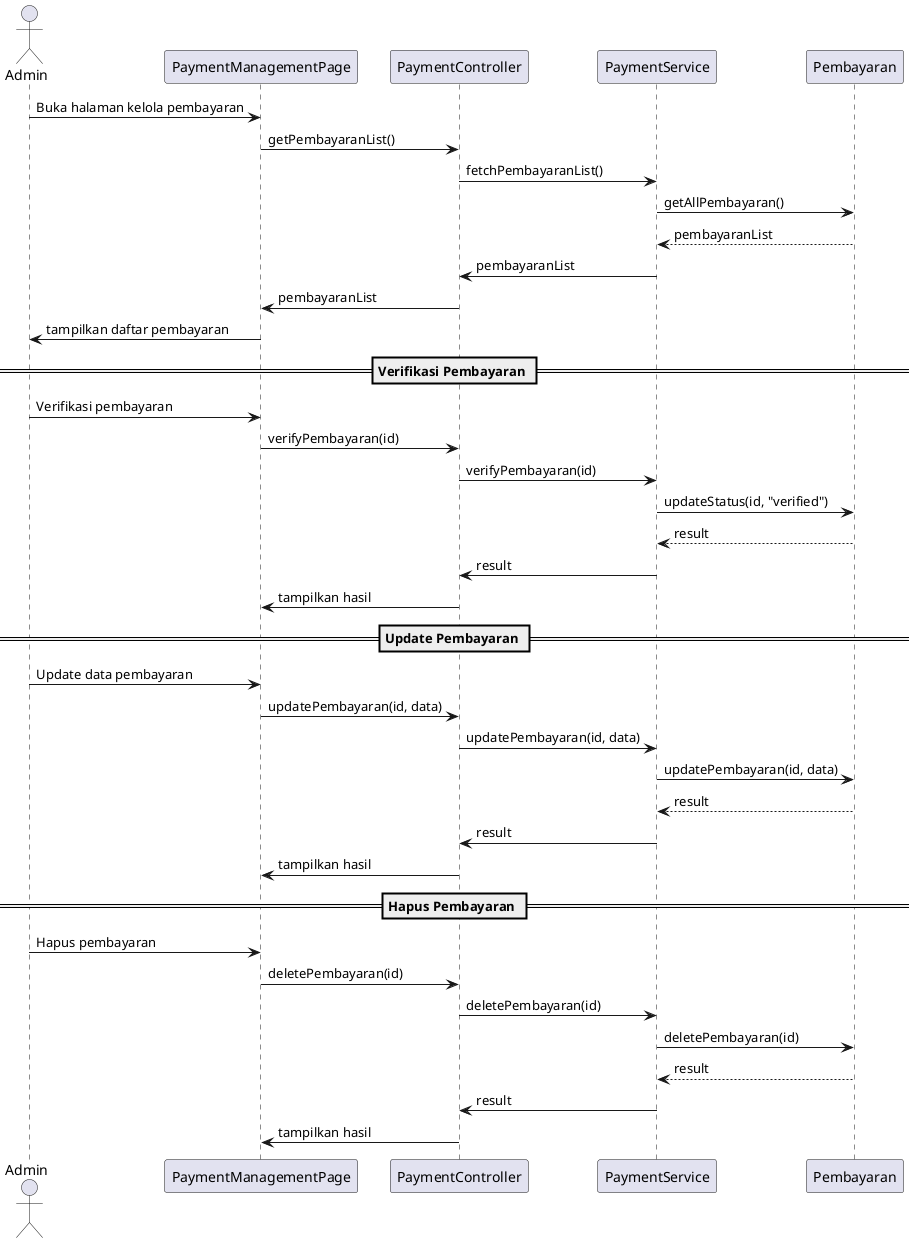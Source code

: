 @startuml
actor Admin
participant "PaymentManagementPage" as UI
participant "PaymentController" as Controller
participant "PaymentService" as Service
participant "Pembayaran" as PembayaranEntity

Admin -> UI : Buka halaman kelola pembayaran
UI -> Controller : getPembayaranList()
Controller -> Service : fetchPembayaranList()
Service -> PembayaranEntity : getAllPembayaran()
PembayaranEntity --> Service : pembayaranList
Service -> Controller : pembayaranList
Controller -> UI : pembayaranList
UI -> Admin : tampilkan daftar pembayaran

== Verifikasi Pembayaran ==
Admin -> UI : Verifikasi pembayaran
UI -> Controller : verifyPembayaran(id)
Controller -> Service : verifyPembayaran(id)
Service -> PembayaranEntity : updateStatus(id, "verified")
PembayaranEntity --> Service : result
Service -> Controller : result
Controller -> UI : tampilkan hasil

== Update Pembayaran ==
Admin -> UI : Update data pembayaran
UI -> Controller : updatePembayaran(id, data)
Controller -> Service : updatePembayaran(id, data)
Service -> PembayaranEntity : updatePembayaran(id, data)
PembayaranEntity --> Service : result
Service -> Controller : result
Controller -> UI : tampilkan hasil

== Hapus Pembayaran ==
Admin -> UI : Hapus pembayaran
UI -> Controller : deletePembayaran(id)
Controller -> Service : deletePembayaran(id)
Service -> PembayaranEntity : deletePembayaran(id)
PembayaranEntity --> Service : result
Service -> Controller : result
Controller -> UI : tampilkan hasil
@enduml
